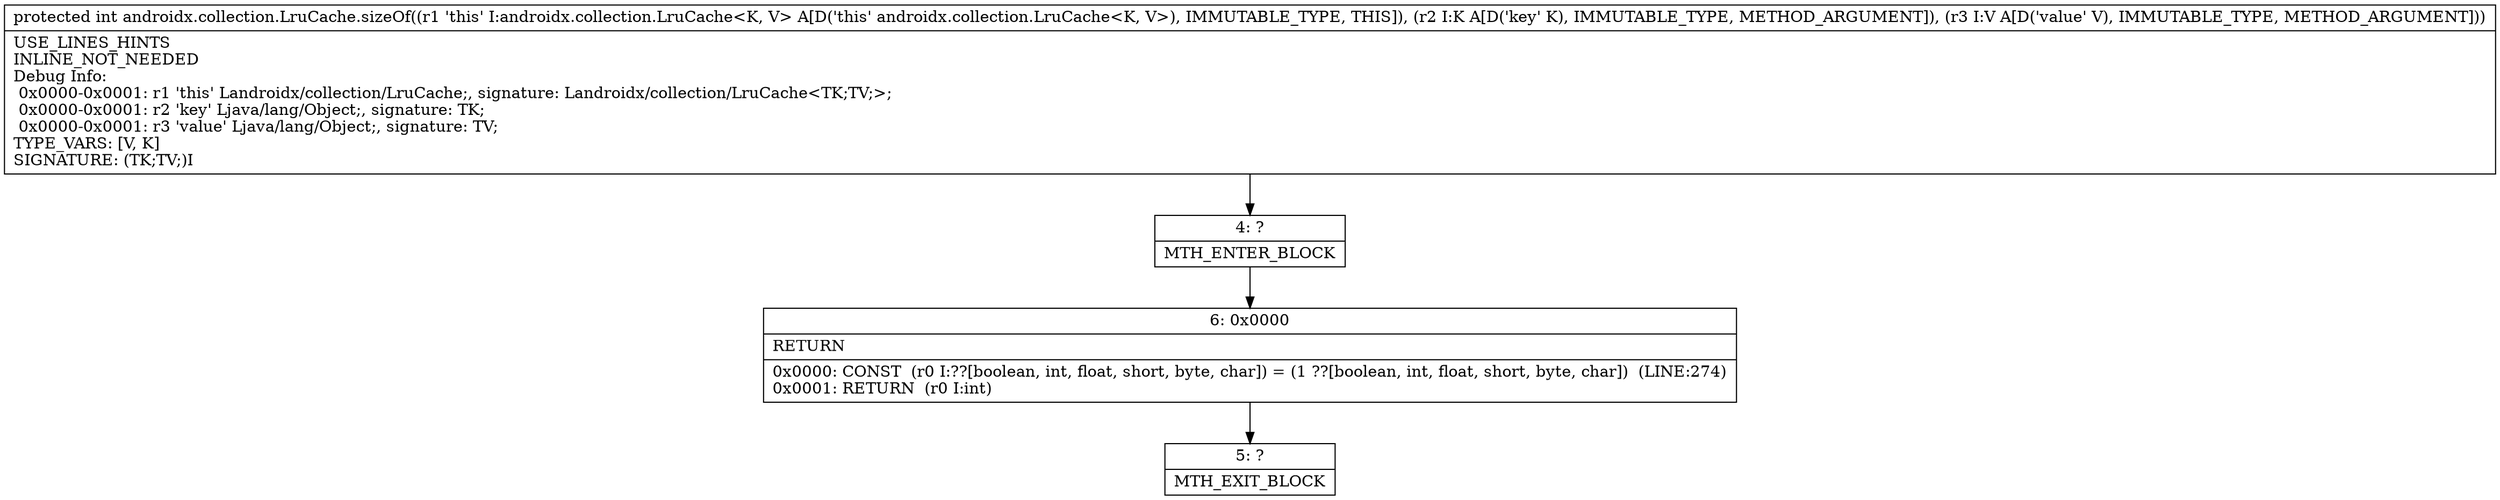 digraph "CFG forandroidx.collection.LruCache.sizeOf(Ljava\/lang\/Object;Ljava\/lang\/Object;)I" {
Node_4 [shape=record,label="{4\:\ ?|MTH_ENTER_BLOCK\l}"];
Node_6 [shape=record,label="{6\:\ 0x0000|RETURN\l|0x0000: CONST  (r0 I:??[boolean, int, float, short, byte, char]) = (1 ??[boolean, int, float, short, byte, char])  (LINE:274)\l0x0001: RETURN  (r0 I:int) \l}"];
Node_5 [shape=record,label="{5\:\ ?|MTH_EXIT_BLOCK\l}"];
MethodNode[shape=record,label="{protected int androidx.collection.LruCache.sizeOf((r1 'this' I:androidx.collection.LruCache\<K, V\> A[D('this' androidx.collection.LruCache\<K, V\>), IMMUTABLE_TYPE, THIS]), (r2 I:K A[D('key' K), IMMUTABLE_TYPE, METHOD_ARGUMENT]), (r3 I:V A[D('value' V), IMMUTABLE_TYPE, METHOD_ARGUMENT]))  | USE_LINES_HINTS\lINLINE_NOT_NEEDED\lDebug Info:\l  0x0000\-0x0001: r1 'this' Landroidx\/collection\/LruCache;, signature: Landroidx\/collection\/LruCache\<TK;TV;\>;\l  0x0000\-0x0001: r2 'key' Ljava\/lang\/Object;, signature: TK;\l  0x0000\-0x0001: r3 'value' Ljava\/lang\/Object;, signature: TV;\lTYPE_VARS: [V, K]\lSIGNATURE: (TK;TV;)I\l}"];
MethodNode -> Node_4;Node_4 -> Node_6;
Node_6 -> Node_5;
}

